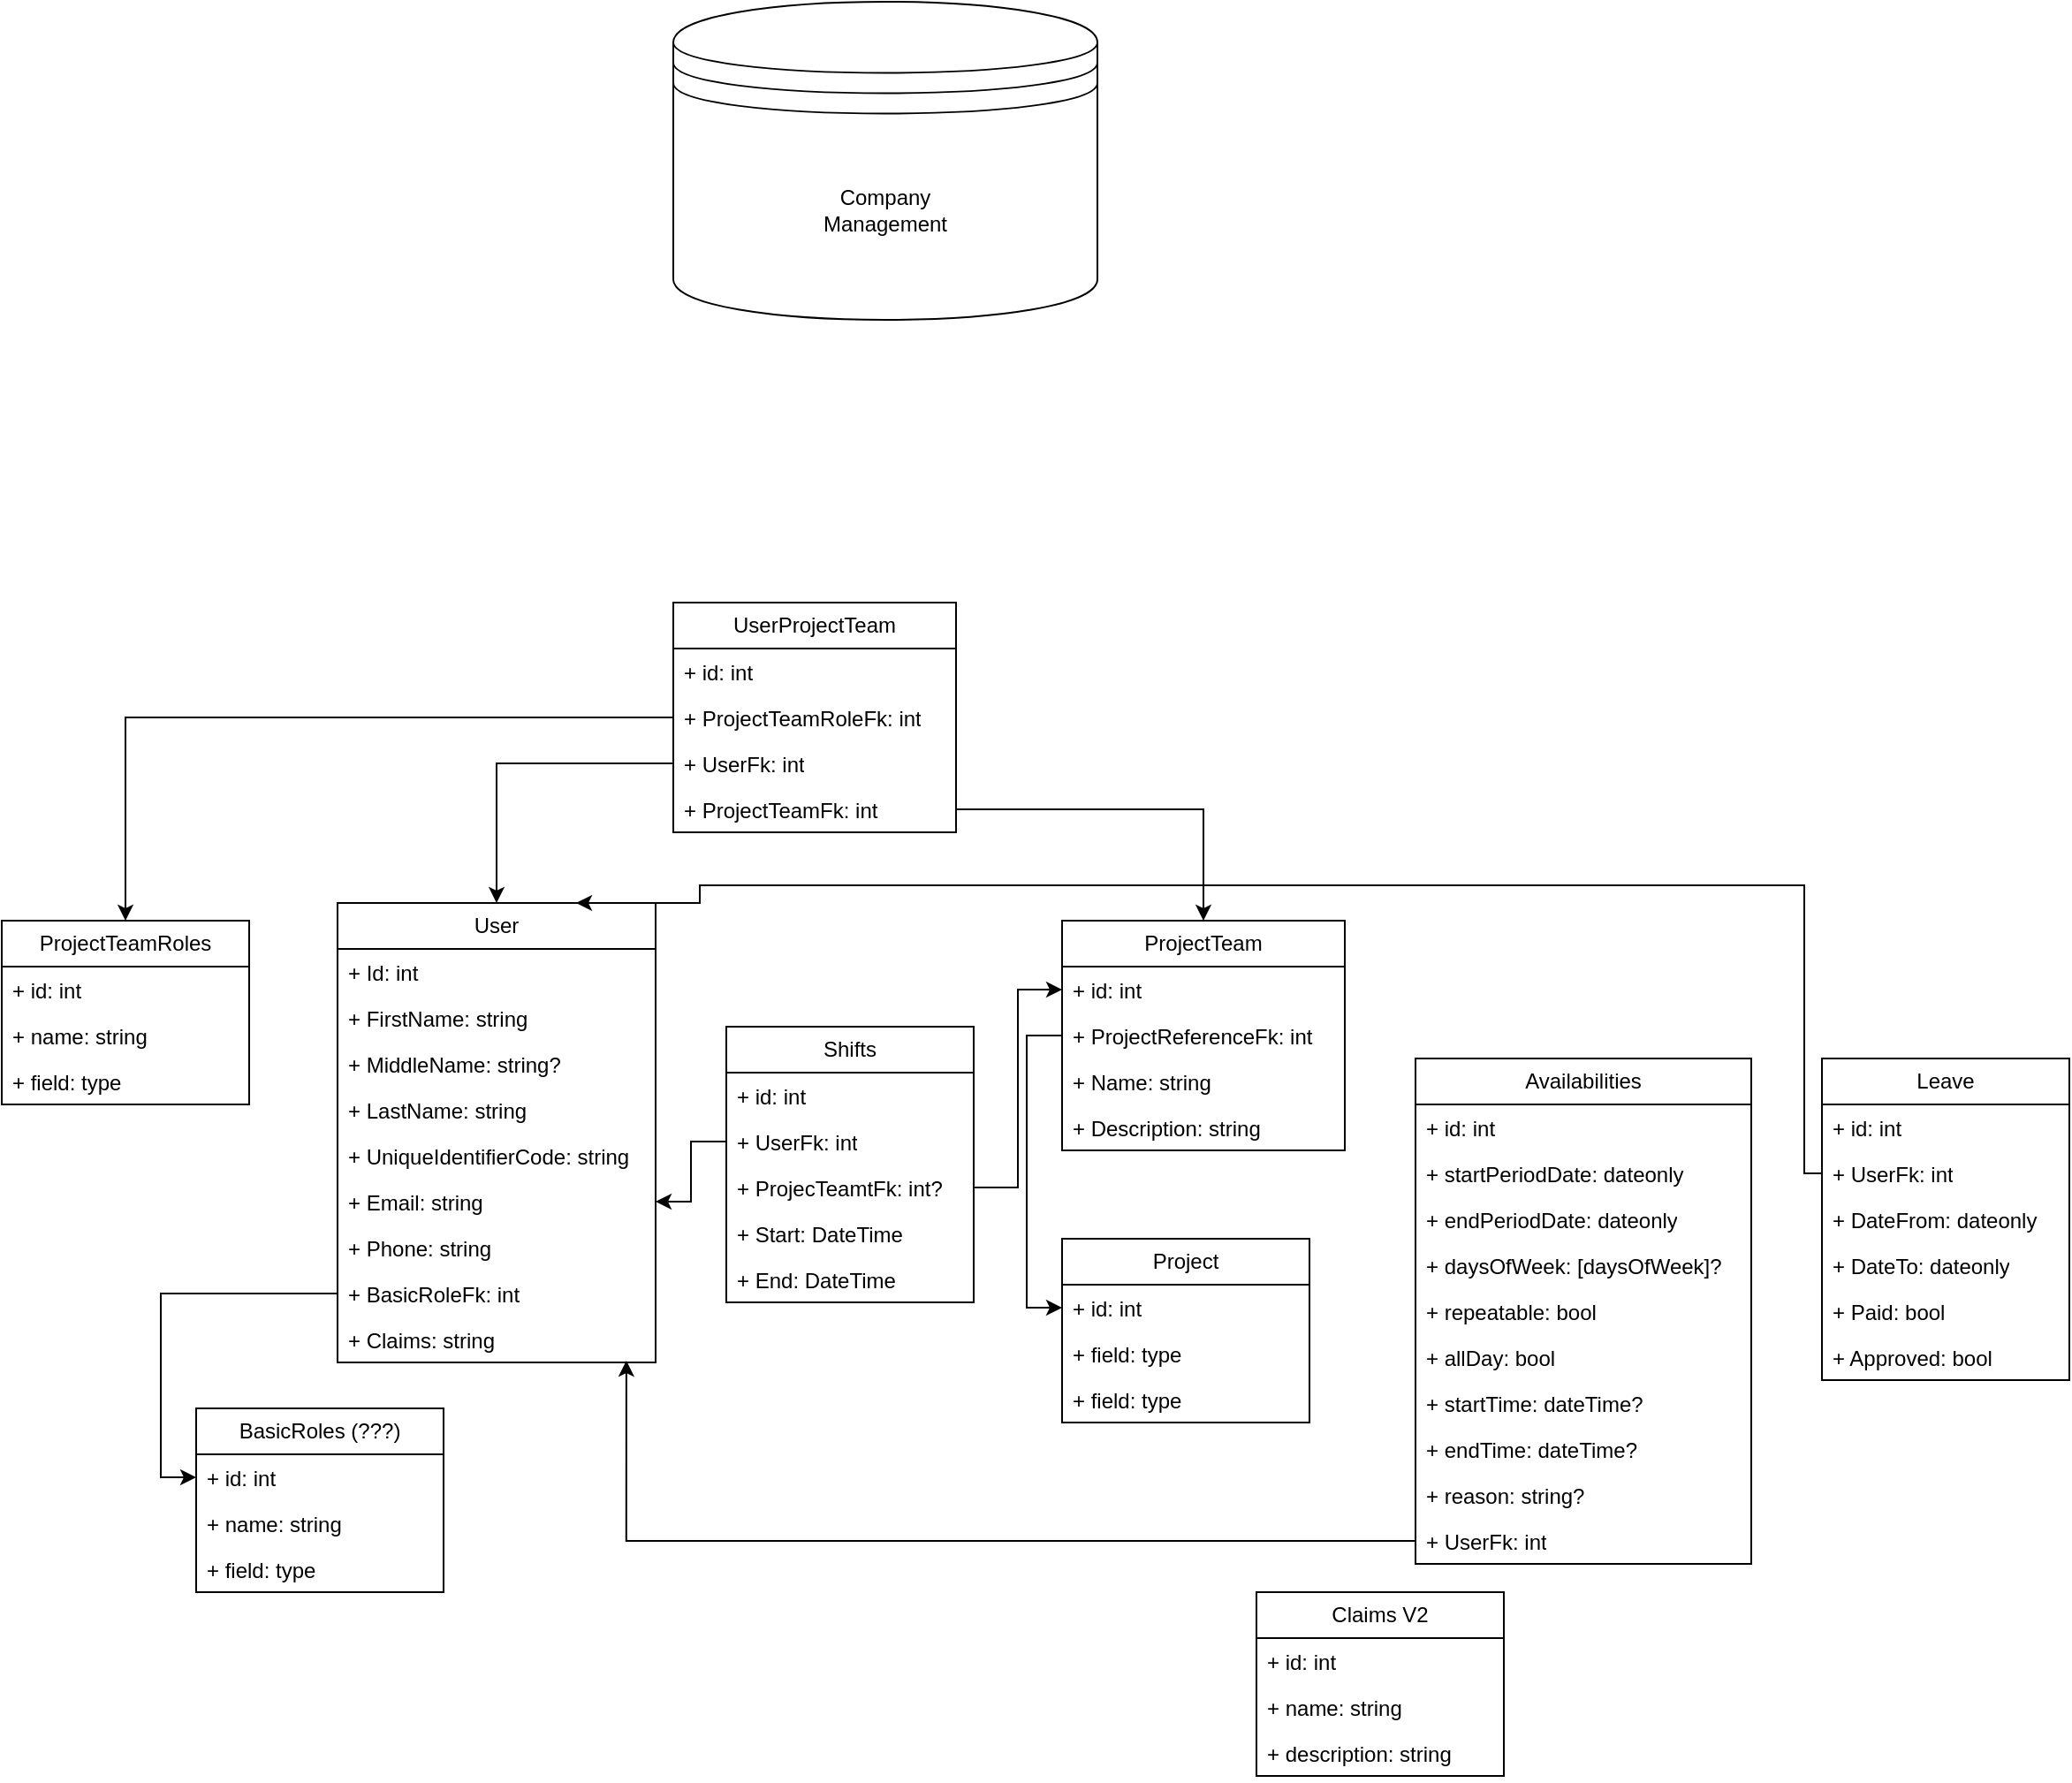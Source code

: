 <mxfile version="24.4.0" type="github">
  <diagram name="Страница-1" id="PWVoc8Gj8aLvwltGwSkj">
    <mxGraphModel dx="2670" dy="1926" grid="1" gridSize="10" guides="1" tooltips="1" connect="1" arrows="1" fold="1" page="1" pageScale="1" pageWidth="827" pageHeight="1169" math="0" shadow="0">
      <root>
        <mxCell id="0" />
        <mxCell id="1" parent="0" />
        <mxCell id="ACgtEfULN6WmJCzOQqpP-3" value="Company&lt;div&gt;Management&lt;/div&gt;" style="shape=datastore;whiteSpace=wrap;html=1;" parent="1" vertex="1">
          <mxGeometry x="70" y="-270" width="240" height="180" as="geometry" />
        </mxCell>
        <mxCell id="ACgtEfULN6WmJCzOQqpP-15" value="User" style="swimlane;fontStyle=0;childLayout=stackLayout;horizontal=1;startSize=26;fillColor=none;horizontalStack=0;resizeParent=1;resizeParentMax=0;resizeLast=0;collapsible=1;marginBottom=0;whiteSpace=wrap;html=1;" parent="1" vertex="1">
          <mxGeometry x="-120" y="240" width="180" height="260" as="geometry" />
        </mxCell>
        <mxCell id="ACgtEfULN6WmJCzOQqpP-16" value="+ Id: int" style="text;strokeColor=none;fillColor=none;align=left;verticalAlign=top;spacingLeft=4;spacingRight=4;overflow=hidden;rotatable=0;points=[[0,0.5],[1,0.5]];portConstraint=eastwest;whiteSpace=wrap;html=1;" parent="ACgtEfULN6WmJCzOQqpP-15" vertex="1">
          <mxGeometry y="26" width="180" height="26" as="geometry" />
        </mxCell>
        <mxCell id="ACgtEfULN6WmJCzOQqpP-17" value="+ FirstName: string" style="text;strokeColor=none;fillColor=none;align=left;verticalAlign=top;spacingLeft=4;spacingRight=4;overflow=hidden;rotatable=0;points=[[0,0.5],[1,0.5]];portConstraint=eastwest;whiteSpace=wrap;html=1;" parent="ACgtEfULN6WmJCzOQqpP-15" vertex="1">
          <mxGeometry y="52" width="180" height="26" as="geometry" />
        </mxCell>
        <mxCell id="ACgtEfULN6WmJCzOQqpP-18" value="+ MiddleName: string?" style="text;strokeColor=none;fillColor=none;align=left;verticalAlign=top;spacingLeft=4;spacingRight=4;overflow=hidden;rotatable=0;points=[[0,0.5],[1,0.5]];portConstraint=eastwest;whiteSpace=wrap;html=1;" parent="ACgtEfULN6WmJCzOQqpP-15" vertex="1">
          <mxGeometry y="78" width="180" height="26" as="geometry" />
        </mxCell>
        <mxCell id="ACgtEfULN6WmJCzOQqpP-19" value="+ LastName: string" style="text;strokeColor=none;fillColor=none;align=left;verticalAlign=top;spacingLeft=4;spacingRight=4;overflow=hidden;rotatable=0;points=[[0,0.5],[1,0.5]];portConstraint=eastwest;whiteSpace=wrap;html=1;" parent="ACgtEfULN6WmJCzOQqpP-15" vertex="1">
          <mxGeometry y="104" width="180" height="26" as="geometry" />
        </mxCell>
        <mxCell id="ACgtEfULN6WmJCzOQqpP-20" value="+ UniqueIdentifierCode: string" style="text;strokeColor=none;fillColor=none;align=left;verticalAlign=top;spacingLeft=4;spacingRight=4;overflow=hidden;rotatable=0;points=[[0,0.5],[1,0.5]];portConstraint=eastwest;whiteSpace=wrap;html=1;" parent="ACgtEfULN6WmJCzOQqpP-15" vertex="1">
          <mxGeometry y="130" width="180" height="26" as="geometry" />
        </mxCell>
        <mxCell id="ACgtEfULN6WmJCzOQqpP-21" value="+ Email: string" style="text;strokeColor=none;fillColor=none;align=left;verticalAlign=top;spacingLeft=4;spacingRight=4;overflow=hidden;rotatable=0;points=[[0,0.5],[1,0.5]];portConstraint=eastwest;whiteSpace=wrap;html=1;" parent="ACgtEfULN6WmJCzOQqpP-15" vertex="1">
          <mxGeometry y="156" width="180" height="26" as="geometry" />
        </mxCell>
        <mxCell id="ACgtEfULN6WmJCzOQqpP-34" value="+ Phone: string" style="text;strokeColor=none;fillColor=none;align=left;verticalAlign=top;spacingLeft=4;spacingRight=4;overflow=hidden;rotatable=0;points=[[0,0.5],[1,0.5]];portConstraint=eastwest;whiteSpace=wrap;html=1;" parent="ACgtEfULN6WmJCzOQqpP-15" vertex="1">
          <mxGeometry y="182" width="180" height="26" as="geometry" />
        </mxCell>
        <mxCell id="ACgtEfULN6WmJCzOQqpP-43" value="+ BasicRoleFk: int" style="text;strokeColor=none;fillColor=none;align=left;verticalAlign=top;spacingLeft=4;spacingRight=4;overflow=hidden;rotatable=0;points=[[0,0.5],[1,0.5]];portConstraint=eastwest;whiteSpace=wrap;html=1;" parent="ACgtEfULN6WmJCzOQqpP-15" vertex="1">
          <mxGeometry y="208" width="180" height="26" as="geometry" />
        </mxCell>
        <mxCell id="ACgtEfULN6WmJCzOQqpP-68" value="+ Claims: string" style="text;strokeColor=none;fillColor=none;align=left;verticalAlign=top;spacingLeft=4;spacingRight=4;overflow=hidden;rotatable=0;points=[[0,0.5],[1,0.5]];portConstraint=eastwest;whiteSpace=wrap;html=1;" parent="ACgtEfULN6WmJCzOQqpP-15" vertex="1">
          <mxGeometry y="234" width="180" height="26" as="geometry" />
        </mxCell>
        <mxCell id="ACgtEfULN6WmJCzOQqpP-30" value="Availabilities" style="swimlane;fontStyle=0;childLayout=stackLayout;horizontal=1;startSize=26;fillColor=none;horizontalStack=0;resizeParent=1;resizeParentMax=0;resizeLast=0;collapsible=1;marginBottom=0;whiteSpace=wrap;html=1;" parent="1" vertex="1">
          <mxGeometry x="490" y="328" width="190" height="286" as="geometry" />
        </mxCell>
        <mxCell id="ACgtEfULN6WmJCzOQqpP-31" value="+ id: int" style="text;strokeColor=none;fillColor=none;align=left;verticalAlign=top;spacingLeft=4;spacingRight=4;overflow=hidden;rotatable=0;points=[[0,0.5],[1,0.5]];portConstraint=eastwest;whiteSpace=wrap;html=1;" parent="ACgtEfULN6WmJCzOQqpP-30" vertex="1">
          <mxGeometry y="26" width="190" height="26" as="geometry" />
        </mxCell>
        <mxCell id="ACgtEfULN6WmJCzOQqpP-32" value="+ startPeriodDate: dateonly" style="text;strokeColor=none;fillColor=none;align=left;verticalAlign=top;spacingLeft=4;spacingRight=4;overflow=hidden;rotatable=0;points=[[0,0.5],[1,0.5]];portConstraint=eastwest;whiteSpace=wrap;html=1;" parent="ACgtEfULN6WmJCzOQqpP-30" vertex="1">
          <mxGeometry y="52" width="190" height="26" as="geometry" />
        </mxCell>
        <mxCell id="ACgtEfULN6WmJCzOQqpP-33" value="+ endPeriodDate: dateonly" style="text;strokeColor=none;fillColor=none;align=left;verticalAlign=top;spacingLeft=4;spacingRight=4;overflow=hidden;rotatable=0;points=[[0,0.5],[1,0.5]];portConstraint=eastwest;whiteSpace=wrap;html=1;" parent="ACgtEfULN6WmJCzOQqpP-30" vertex="1">
          <mxGeometry y="78" width="190" height="26" as="geometry" />
        </mxCell>
        <mxCell id="ACgtEfULN6WmJCzOQqpP-69" value="+ daysOfWeek: [daysOfWeek]?" style="text;strokeColor=none;fillColor=none;align=left;verticalAlign=top;spacingLeft=4;spacingRight=4;overflow=hidden;rotatable=0;points=[[0,0.5],[1,0.5]];portConstraint=eastwest;whiteSpace=wrap;html=1;" parent="ACgtEfULN6WmJCzOQqpP-30" vertex="1">
          <mxGeometry y="104" width="190" height="26" as="geometry" />
        </mxCell>
        <mxCell id="ACgtEfULN6WmJCzOQqpP-70" value="+ repeatable: bool" style="text;strokeColor=none;fillColor=none;align=left;verticalAlign=top;spacingLeft=4;spacingRight=4;overflow=hidden;rotatable=0;points=[[0,0.5],[1,0.5]];portConstraint=eastwest;whiteSpace=wrap;html=1;" parent="ACgtEfULN6WmJCzOQqpP-30" vertex="1">
          <mxGeometry y="130" width="190" height="26" as="geometry" />
        </mxCell>
        <mxCell id="ACgtEfULN6WmJCzOQqpP-71" value="+ allDay: bool" style="text;strokeColor=none;fillColor=none;align=left;verticalAlign=top;spacingLeft=4;spacingRight=4;overflow=hidden;rotatable=0;points=[[0,0.5],[1,0.5]];portConstraint=eastwest;whiteSpace=wrap;html=1;" parent="ACgtEfULN6WmJCzOQqpP-30" vertex="1">
          <mxGeometry y="156" width="190" height="26" as="geometry" />
        </mxCell>
        <mxCell id="ACgtEfULN6WmJCzOQqpP-72" value="+ startTime: dateTime?" style="text;strokeColor=none;fillColor=none;align=left;verticalAlign=top;spacingLeft=4;spacingRight=4;overflow=hidden;rotatable=0;points=[[0,0.5],[1,0.5]];portConstraint=eastwest;whiteSpace=wrap;html=1;" parent="ACgtEfULN6WmJCzOQqpP-30" vertex="1">
          <mxGeometry y="182" width="190" height="26" as="geometry" />
        </mxCell>
        <mxCell id="ACgtEfULN6WmJCzOQqpP-73" value="+ endTime: dateTime?" style="text;strokeColor=none;fillColor=none;align=left;verticalAlign=top;spacingLeft=4;spacingRight=4;overflow=hidden;rotatable=0;points=[[0,0.5],[1,0.5]];portConstraint=eastwest;whiteSpace=wrap;html=1;" parent="ACgtEfULN6WmJCzOQqpP-30" vertex="1">
          <mxGeometry y="208" width="190" height="26" as="geometry" />
        </mxCell>
        <mxCell id="ACgtEfULN6WmJCzOQqpP-74" value="+ reason: string?" style="text;strokeColor=none;fillColor=none;align=left;verticalAlign=top;spacingLeft=4;spacingRight=4;overflow=hidden;rotatable=0;points=[[0,0.5],[1,0.5]];portConstraint=eastwest;whiteSpace=wrap;html=1;" parent="ACgtEfULN6WmJCzOQqpP-30" vertex="1">
          <mxGeometry y="234" width="190" height="26" as="geometry" />
        </mxCell>
        <mxCell id="ACgtEfULN6WmJCzOQqpP-79" value="+ UserFk: int" style="text;strokeColor=none;fillColor=none;align=left;verticalAlign=top;spacingLeft=4;spacingRight=4;overflow=hidden;rotatable=0;points=[[0,0.5],[1,0.5]];portConstraint=eastwest;whiteSpace=wrap;html=1;" parent="ACgtEfULN6WmJCzOQqpP-30" vertex="1">
          <mxGeometry y="260" width="190" height="26" as="geometry" />
        </mxCell>
        <mxCell id="ACgtEfULN6WmJCzOQqpP-35" value="ProjectTeam" style="swimlane;fontStyle=0;childLayout=stackLayout;horizontal=1;startSize=26;fillColor=none;horizontalStack=0;resizeParent=1;resizeParentMax=0;resizeLast=0;collapsible=1;marginBottom=0;whiteSpace=wrap;html=1;" parent="1" vertex="1">
          <mxGeometry x="290" y="250" width="160" height="130" as="geometry" />
        </mxCell>
        <mxCell id="ACgtEfULN6WmJCzOQqpP-36" value="+ id: int" style="text;strokeColor=none;fillColor=none;align=left;verticalAlign=top;spacingLeft=4;spacingRight=4;overflow=hidden;rotatable=0;points=[[0,0.5],[1,0.5]];portConstraint=eastwest;whiteSpace=wrap;html=1;" parent="ACgtEfULN6WmJCzOQqpP-35" vertex="1">
          <mxGeometry y="26" width="160" height="26" as="geometry" />
        </mxCell>
        <mxCell id="ACgtEfULN6WmJCzOQqpP-37" value="+ ProjectReferenceFk: int" style="text;strokeColor=none;fillColor=none;align=left;verticalAlign=top;spacingLeft=4;spacingRight=4;overflow=hidden;rotatable=0;points=[[0,0.5],[1,0.5]];portConstraint=eastwest;whiteSpace=wrap;html=1;" parent="ACgtEfULN6WmJCzOQqpP-35" vertex="1">
          <mxGeometry y="52" width="160" height="26" as="geometry" />
        </mxCell>
        <mxCell id="ACgtEfULN6WmJCzOQqpP-38" value="+ Name: string" style="text;strokeColor=none;fillColor=none;align=left;verticalAlign=top;spacingLeft=4;spacingRight=4;overflow=hidden;rotatable=0;points=[[0,0.5],[1,0.5]];portConstraint=eastwest;whiteSpace=wrap;html=1;" parent="ACgtEfULN6WmJCzOQqpP-35" vertex="1">
          <mxGeometry y="78" width="160" height="26" as="geometry" />
        </mxCell>
        <mxCell id="ACgtEfULN6WmJCzOQqpP-62" value="+ Description: string" style="text;strokeColor=none;fillColor=none;align=left;verticalAlign=top;spacingLeft=4;spacingRight=4;overflow=hidden;rotatable=0;points=[[0,0.5],[1,0.5]];portConstraint=eastwest;whiteSpace=wrap;html=1;" parent="ACgtEfULN6WmJCzOQqpP-35" vertex="1">
          <mxGeometry y="104" width="160" height="26" as="geometry" />
        </mxCell>
        <mxCell id="ACgtEfULN6WmJCzOQqpP-39" value="UserProjectTeam" style="swimlane;fontStyle=0;childLayout=stackLayout;horizontal=1;startSize=26;fillColor=none;horizontalStack=0;resizeParent=1;resizeParentMax=0;resizeLast=0;collapsible=1;marginBottom=0;whiteSpace=wrap;html=1;" parent="1" vertex="1">
          <mxGeometry x="70" y="70" width="160" height="130" as="geometry" />
        </mxCell>
        <mxCell id="ACgtEfULN6WmJCzOQqpP-40" value="+ id: int" style="text;strokeColor=none;fillColor=none;align=left;verticalAlign=top;spacingLeft=4;spacingRight=4;overflow=hidden;rotatable=0;points=[[0,0.5],[1,0.5]];portConstraint=eastwest;whiteSpace=wrap;html=1;" parent="ACgtEfULN6WmJCzOQqpP-39" vertex="1">
          <mxGeometry y="26" width="160" height="26" as="geometry" />
        </mxCell>
        <mxCell id="ACgtEfULN6WmJCzOQqpP-61" value="+ ProjectTeamRoleFk: int" style="text;strokeColor=none;fillColor=none;align=left;verticalAlign=top;spacingLeft=4;spacingRight=4;overflow=hidden;rotatable=0;points=[[0,0.5],[1,0.5]];portConstraint=eastwest;whiteSpace=wrap;html=1;" parent="ACgtEfULN6WmJCzOQqpP-39" vertex="1">
          <mxGeometry y="52" width="160" height="26" as="geometry" />
        </mxCell>
        <mxCell id="ACgtEfULN6WmJCzOQqpP-41" value="+ UserFk: int" style="text;strokeColor=none;fillColor=none;align=left;verticalAlign=top;spacingLeft=4;spacingRight=4;overflow=hidden;rotatable=0;points=[[0,0.5],[1,0.5]];portConstraint=eastwest;whiteSpace=wrap;html=1;" parent="ACgtEfULN6WmJCzOQqpP-39" vertex="1">
          <mxGeometry y="78" width="160" height="26" as="geometry" />
        </mxCell>
        <mxCell id="ACgtEfULN6WmJCzOQqpP-42" value="+ ProjectTeamFk: int" style="text;strokeColor=none;fillColor=none;align=left;verticalAlign=top;spacingLeft=4;spacingRight=4;overflow=hidden;rotatable=0;points=[[0,0.5],[1,0.5]];portConstraint=eastwest;whiteSpace=wrap;html=1;" parent="ACgtEfULN6WmJCzOQqpP-39" vertex="1">
          <mxGeometry y="104" width="160" height="26" as="geometry" />
        </mxCell>
        <mxCell id="ACgtEfULN6WmJCzOQqpP-44" value="BasicRoles (???)" style="swimlane;fontStyle=0;childLayout=stackLayout;horizontal=1;startSize=26;fillColor=none;horizontalStack=0;resizeParent=1;resizeParentMax=0;resizeLast=0;collapsible=1;marginBottom=0;whiteSpace=wrap;html=1;" parent="1" vertex="1">
          <mxGeometry x="-200" y="526" width="140" height="104" as="geometry" />
        </mxCell>
        <mxCell id="ACgtEfULN6WmJCzOQqpP-45" value="+ id: int" style="text;strokeColor=none;fillColor=none;align=left;verticalAlign=top;spacingLeft=4;spacingRight=4;overflow=hidden;rotatable=0;points=[[0,0.5],[1,0.5]];portConstraint=eastwest;whiteSpace=wrap;html=1;" parent="ACgtEfULN6WmJCzOQqpP-44" vertex="1">
          <mxGeometry y="26" width="140" height="26" as="geometry" />
        </mxCell>
        <mxCell id="ACgtEfULN6WmJCzOQqpP-46" value="+ name: string" style="text;strokeColor=none;fillColor=none;align=left;verticalAlign=top;spacingLeft=4;spacingRight=4;overflow=hidden;rotatable=0;points=[[0,0.5],[1,0.5]];portConstraint=eastwest;whiteSpace=wrap;html=1;" parent="ACgtEfULN6WmJCzOQqpP-44" vertex="1">
          <mxGeometry y="52" width="140" height="26" as="geometry" />
        </mxCell>
        <mxCell id="ACgtEfULN6WmJCzOQqpP-47" value="+ field: type" style="text;strokeColor=none;fillColor=none;align=left;verticalAlign=top;spacingLeft=4;spacingRight=4;overflow=hidden;rotatable=0;points=[[0,0.5],[1,0.5]];portConstraint=eastwest;whiteSpace=wrap;html=1;" parent="ACgtEfULN6WmJCzOQqpP-44" vertex="1">
          <mxGeometry y="78" width="140" height="26" as="geometry" />
        </mxCell>
        <mxCell id="ACgtEfULN6WmJCzOQqpP-49" value="Project" style="swimlane;fontStyle=0;childLayout=stackLayout;horizontal=1;startSize=26;fillColor=none;horizontalStack=0;resizeParent=1;resizeParentMax=0;resizeLast=0;collapsible=1;marginBottom=0;whiteSpace=wrap;html=1;" parent="1" vertex="1">
          <mxGeometry x="290" y="430" width="140" height="104" as="geometry" />
        </mxCell>
        <mxCell id="ACgtEfULN6WmJCzOQqpP-50" value="+ id: int" style="text;strokeColor=none;fillColor=none;align=left;verticalAlign=top;spacingLeft=4;spacingRight=4;overflow=hidden;rotatable=0;points=[[0,0.5],[1,0.5]];portConstraint=eastwest;whiteSpace=wrap;html=1;" parent="ACgtEfULN6WmJCzOQqpP-49" vertex="1">
          <mxGeometry y="26" width="140" height="26" as="geometry" />
        </mxCell>
        <mxCell id="ACgtEfULN6WmJCzOQqpP-51" value="+ field: type" style="text;strokeColor=none;fillColor=none;align=left;verticalAlign=top;spacingLeft=4;spacingRight=4;overflow=hidden;rotatable=0;points=[[0,0.5],[1,0.5]];portConstraint=eastwest;whiteSpace=wrap;html=1;" parent="ACgtEfULN6WmJCzOQqpP-49" vertex="1">
          <mxGeometry y="52" width="140" height="26" as="geometry" />
        </mxCell>
        <mxCell id="ACgtEfULN6WmJCzOQqpP-52" value="+ field: type" style="text;strokeColor=none;fillColor=none;align=left;verticalAlign=top;spacingLeft=4;spacingRight=4;overflow=hidden;rotatable=0;points=[[0,0.5],[1,0.5]];portConstraint=eastwest;whiteSpace=wrap;html=1;" parent="ACgtEfULN6WmJCzOQqpP-49" vertex="1">
          <mxGeometry y="78" width="140" height="26" as="geometry" />
        </mxCell>
        <mxCell id="ACgtEfULN6WmJCzOQqpP-57" value="ProjectTeamRoles" style="swimlane;fontStyle=0;childLayout=stackLayout;horizontal=1;startSize=26;fillColor=none;horizontalStack=0;resizeParent=1;resizeParentMax=0;resizeLast=0;collapsible=1;marginBottom=0;whiteSpace=wrap;html=1;" parent="1" vertex="1">
          <mxGeometry x="-310" y="250" width="140" height="104" as="geometry" />
        </mxCell>
        <mxCell id="ACgtEfULN6WmJCzOQqpP-58" value="+ id: int" style="text;strokeColor=none;fillColor=none;align=left;verticalAlign=top;spacingLeft=4;spacingRight=4;overflow=hidden;rotatable=0;points=[[0,0.5],[1,0.5]];portConstraint=eastwest;whiteSpace=wrap;html=1;" parent="ACgtEfULN6WmJCzOQqpP-57" vertex="1">
          <mxGeometry y="26" width="140" height="26" as="geometry" />
        </mxCell>
        <mxCell id="ACgtEfULN6WmJCzOQqpP-59" value="+ name: string" style="text;strokeColor=none;fillColor=none;align=left;verticalAlign=top;spacingLeft=4;spacingRight=4;overflow=hidden;rotatable=0;points=[[0,0.5],[1,0.5]];portConstraint=eastwest;whiteSpace=wrap;html=1;" parent="ACgtEfULN6WmJCzOQqpP-57" vertex="1">
          <mxGeometry y="52" width="140" height="26" as="geometry" />
        </mxCell>
        <mxCell id="ACgtEfULN6WmJCzOQqpP-60" value="+ field: type" style="text;strokeColor=none;fillColor=none;align=left;verticalAlign=top;spacingLeft=4;spacingRight=4;overflow=hidden;rotatable=0;points=[[0,0.5],[1,0.5]];portConstraint=eastwest;whiteSpace=wrap;html=1;" parent="ACgtEfULN6WmJCzOQqpP-57" vertex="1">
          <mxGeometry y="78" width="140" height="26" as="geometry" />
        </mxCell>
        <mxCell id="ACgtEfULN6WmJCzOQqpP-64" value="Claims V2" style="swimlane;fontStyle=0;childLayout=stackLayout;horizontal=1;startSize=26;fillColor=none;horizontalStack=0;resizeParent=1;resizeParentMax=0;resizeLast=0;collapsible=1;marginBottom=0;whiteSpace=wrap;html=1;" parent="1" vertex="1">
          <mxGeometry x="400" y="630" width="140" height="104" as="geometry" />
        </mxCell>
        <mxCell id="ACgtEfULN6WmJCzOQqpP-65" value="+ id: int" style="text;strokeColor=none;fillColor=none;align=left;verticalAlign=top;spacingLeft=4;spacingRight=4;overflow=hidden;rotatable=0;points=[[0,0.5],[1,0.5]];portConstraint=eastwest;whiteSpace=wrap;html=1;" parent="ACgtEfULN6WmJCzOQqpP-64" vertex="1">
          <mxGeometry y="26" width="140" height="26" as="geometry" />
        </mxCell>
        <mxCell id="ACgtEfULN6WmJCzOQqpP-66" value="+ name: string" style="text;strokeColor=none;fillColor=none;align=left;verticalAlign=top;spacingLeft=4;spacingRight=4;overflow=hidden;rotatable=0;points=[[0,0.5],[1,0.5]];portConstraint=eastwest;whiteSpace=wrap;html=1;" parent="ACgtEfULN6WmJCzOQqpP-64" vertex="1">
          <mxGeometry y="52" width="140" height="26" as="geometry" />
        </mxCell>
        <mxCell id="ACgtEfULN6WmJCzOQqpP-67" value="+ description: string" style="text;strokeColor=none;fillColor=none;align=left;verticalAlign=top;spacingLeft=4;spacingRight=4;overflow=hidden;rotatable=0;points=[[0,0.5],[1,0.5]];portConstraint=eastwest;whiteSpace=wrap;html=1;" parent="ACgtEfULN6WmJCzOQqpP-64" vertex="1">
          <mxGeometry y="78" width="140" height="26" as="geometry" />
        </mxCell>
        <mxCell id="ACgtEfULN6WmJCzOQqpP-75" value="Leave" style="swimlane;fontStyle=0;childLayout=stackLayout;horizontal=1;startSize=26;fillColor=none;horizontalStack=0;resizeParent=1;resizeParentMax=0;resizeLast=0;collapsible=1;marginBottom=0;whiteSpace=wrap;html=1;" parent="1" vertex="1">
          <mxGeometry x="720" y="328" width="140" height="182" as="geometry" />
        </mxCell>
        <mxCell id="ACgtEfULN6WmJCzOQqpP-76" value="+ id: int" style="text;strokeColor=none;fillColor=none;align=left;verticalAlign=top;spacingLeft=4;spacingRight=4;overflow=hidden;rotatable=0;points=[[0,0.5],[1,0.5]];portConstraint=eastwest;whiteSpace=wrap;html=1;" parent="ACgtEfULN6WmJCzOQqpP-75" vertex="1">
          <mxGeometry y="26" width="140" height="26" as="geometry" />
        </mxCell>
        <mxCell id="ACgtEfULN6WmJCzOQqpP-77" value="+ UserFk: int" style="text;strokeColor=none;fillColor=none;align=left;verticalAlign=top;spacingLeft=4;spacingRight=4;overflow=hidden;rotatable=0;points=[[0,0.5],[1,0.5]];portConstraint=eastwest;whiteSpace=wrap;html=1;" parent="ACgtEfULN6WmJCzOQqpP-75" vertex="1">
          <mxGeometry y="52" width="140" height="26" as="geometry" />
        </mxCell>
        <mxCell id="ACgtEfULN6WmJCzOQqpP-78" value="+ DateFrom: dateonly" style="text;strokeColor=none;fillColor=none;align=left;verticalAlign=top;spacingLeft=4;spacingRight=4;overflow=hidden;rotatable=0;points=[[0,0.5],[1,0.5]];portConstraint=eastwest;whiteSpace=wrap;html=1;" parent="ACgtEfULN6WmJCzOQqpP-75" vertex="1">
          <mxGeometry y="78" width="140" height="26" as="geometry" />
        </mxCell>
        <mxCell id="ACgtEfULN6WmJCzOQqpP-80" value="+ DateTo: dateonly" style="text;strokeColor=none;fillColor=none;align=left;verticalAlign=top;spacingLeft=4;spacingRight=4;overflow=hidden;rotatable=0;points=[[0,0.5],[1,0.5]];portConstraint=eastwest;whiteSpace=wrap;html=1;" parent="ACgtEfULN6WmJCzOQqpP-75" vertex="1">
          <mxGeometry y="104" width="140" height="26" as="geometry" />
        </mxCell>
        <mxCell id="ACgtEfULN6WmJCzOQqpP-81" value="+ Paid: bool" style="text;strokeColor=none;fillColor=none;align=left;verticalAlign=top;spacingLeft=4;spacingRight=4;overflow=hidden;rotatable=0;points=[[0,0.5],[1,0.5]];portConstraint=eastwest;whiteSpace=wrap;html=1;" parent="ACgtEfULN6WmJCzOQqpP-75" vertex="1">
          <mxGeometry y="130" width="140" height="26" as="geometry" />
        </mxCell>
        <mxCell id="ACgtEfULN6WmJCzOQqpP-82" value="+ Approved: bool" style="text;strokeColor=none;fillColor=none;align=left;verticalAlign=top;spacingLeft=4;spacingRight=4;overflow=hidden;rotatable=0;points=[[0,0.5],[1,0.5]];portConstraint=eastwest;whiteSpace=wrap;html=1;" parent="ACgtEfULN6WmJCzOQqpP-75" vertex="1">
          <mxGeometry y="156" width="140" height="26" as="geometry" />
        </mxCell>
        <mxCell id="FKuTnipmp8z-au4J6od_-3" style="edgeStyle=orthogonalEdgeStyle;rounded=0;orthogonalLoop=1;jettySize=auto;html=1;entryX=0;entryY=0.5;entryDx=0;entryDy=0;" edge="1" parent="1" source="ACgtEfULN6WmJCzOQqpP-37" target="ACgtEfULN6WmJCzOQqpP-50">
          <mxGeometry relative="1" as="geometry" />
        </mxCell>
        <mxCell id="FKuTnipmp8z-au4J6od_-4" style="edgeStyle=orthogonalEdgeStyle;rounded=0;orthogonalLoop=1;jettySize=auto;html=1;entryX=0;entryY=0.5;entryDx=0;entryDy=0;" edge="1" parent="1" source="ACgtEfULN6WmJCzOQqpP-43" target="ACgtEfULN6WmJCzOQqpP-45">
          <mxGeometry relative="1" as="geometry" />
        </mxCell>
        <mxCell id="FKuTnipmp8z-au4J6od_-8" style="edgeStyle=orthogonalEdgeStyle;rounded=0;orthogonalLoop=1;jettySize=auto;html=1;entryX=0.5;entryY=0;entryDx=0;entryDy=0;" edge="1" parent="1" source="ACgtEfULN6WmJCzOQqpP-42" target="ACgtEfULN6WmJCzOQqpP-35">
          <mxGeometry relative="1" as="geometry" />
        </mxCell>
        <mxCell id="FKuTnipmp8z-au4J6od_-9" style="edgeStyle=orthogonalEdgeStyle;rounded=0;orthogonalLoop=1;jettySize=auto;html=1;entryX=0.5;entryY=0;entryDx=0;entryDy=0;" edge="1" parent="1" source="ACgtEfULN6WmJCzOQqpP-41" target="ACgtEfULN6WmJCzOQqpP-15">
          <mxGeometry relative="1" as="geometry" />
        </mxCell>
        <mxCell id="FKuTnipmp8z-au4J6od_-10" style="edgeStyle=orthogonalEdgeStyle;rounded=0;orthogonalLoop=1;jettySize=auto;html=1;" edge="1" parent="1" source="ACgtEfULN6WmJCzOQqpP-61" target="ACgtEfULN6WmJCzOQqpP-57">
          <mxGeometry relative="1" as="geometry" />
        </mxCell>
        <mxCell id="FKuTnipmp8z-au4J6od_-11" style="edgeStyle=orthogonalEdgeStyle;rounded=0;orthogonalLoop=1;jettySize=auto;html=1;exitX=0;exitY=0.5;exitDx=0;exitDy=0;entryX=0.908;entryY=0.962;entryDx=0;entryDy=0;entryPerimeter=0;" edge="1" parent="1" source="ACgtEfULN6WmJCzOQqpP-79" target="ACgtEfULN6WmJCzOQqpP-68">
          <mxGeometry relative="1" as="geometry" />
        </mxCell>
        <mxCell id="FKuTnipmp8z-au4J6od_-14" style="edgeStyle=orthogonalEdgeStyle;rounded=0;orthogonalLoop=1;jettySize=auto;html=1;entryX=0.75;entryY=0;entryDx=0;entryDy=0;exitX=0;exitY=0.5;exitDx=0;exitDy=0;" edge="1" parent="1" source="ACgtEfULN6WmJCzOQqpP-77" target="ACgtEfULN6WmJCzOQqpP-15">
          <mxGeometry relative="1" as="geometry">
            <Array as="points">
              <mxPoint x="710" y="393" />
              <mxPoint x="710" y="230" />
              <mxPoint x="85" y="230" />
            </Array>
          </mxGeometry>
        </mxCell>
        <mxCell id="FKuTnipmp8z-au4J6od_-15" value="Shifts" style="swimlane;fontStyle=0;childLayout=stackLayout;horizontal=1;startSize=26;fillColor=none;horizontalStack=0;resizeParent=1;resizeParentMax=0;resizeLast=0;collapsible=1;marginBottom=0;whiteSpace=wrap;html=1;" vertex="1" parent="1">
          <mxGeometry x="100" y="310" width="140" height="156" as="geometry" />
        </mxCell>
        <mxCell id="FKuTnipmp8z-au4J6od_-16" value="+ id: int" style="text;strokeColor=none;fillColor=none;align=left;verticalAlign=top;spacingLeft=4;spacingRight=4;overflow=hidden;rotatable=0;points=[[0,0.5],[1,0.5]];portConstraint=eastwest;whiteSpace=wrap;html=1;" vertex="1" parent="FKuTnipmp8z-au4J6od_-15">
          <mxGeometry y="26" width="140" height="26" as="geometry" />
        </mxCell>
        <mxCell id="FKuTnipmp8z-au4J6od_-21" value="+ UserFk: int" style="text;strokeColor=none;fillColor=none;align=left;verticalAlign=top;spacingLeft=4;spacingRight=4;overflow=hidden;rotatable=0;points=[[0,0.5],[1,0.5]];portConstraint=eastwest;whiteSpace=wrap;html=1;" vertex="1" parent="FKuTnipmp8z-au4J6od_-15">
          <mxGeometry y="52" width="140" height="26" as="geometry" />
        </mxCell>
        <mxCell id="FKuTnipmp8z-au4J6od_-18" value="+ ProjecTeamtFk: int?" style="text;strokeColor=none;fillColor=none;align=left;verticalAlign=top;spacingLeft=4;spacingRight=4;overflow=hidden;rotatable=0;points=[[0,0.5],[1,0.5]];portConstraint=eastwest;whiteSpace=wrap;html=1;" vertex="1" parent="FKuTnipmp8z-au4J6od_-15">
          <mxGeometry y="78" width="140" height="26" as="geometry" />
        </mxCell>
        <mxCell id="FKuTnipmp8z-au4J6od_-19" value="+ Start: DateTime" style="text;strokeColor=none;fillColor=none;align=left;verticalAlign=top;spacingLeft=4;spacingRight=4;overflow=hidden;rotatable=0;points=[[0,0.5],[1,0.5]];portConstraint=eastwest;whiteSpace=wrap;html=1;" vertex="1" parent="FKuTnipmp8z-au4J6od_-15">
          <mxGeometry y="104" width="140" height="26" as="geometry" />
        </mxCell>
        <mxCell id="FKuTnipmp8z-au4J6od_-20" value="+ End: DateTime" style="text;strokeColor=none;fillColor=none;align=left;verticalAlign=top;spacingLeft=4;spacingRight=4;overflow=hidden;rotatable=0;points=[[0,0.5],[1,0.5]];portConstraint=eastwest;whiteSpace=wrap;html=1;" vertex="1" parent="FKuTnipmp8z-au4J6od_-15">
          <mxGeometry y="130" width="140" height="26" as="geometry" />
        </mxCell>
        <mxCell id="FKuTnipmp8z-au4J6od_-29" value="" style="edgeStyle=orthogonalEdgeStyle;rounded=0;orthogonalLoop=1;jettySize=auto;html=1;" edge="1" parent="1" source="FKuTnipmp8z-au4J6od_-21" target="ACgtEfULN6WmJCzOQqpP-21">
          <mxGeometry relative="1" as="geometry" />
        </mxCell>
        <mxCell id="FKuTnipmp8z-au4J6od_-30" style="edgeStyle=orthogonalEdgeStyle;rounded=0;orthogonalLoop=1;jettySize=auto;html=1;entryX=0;entryY=0.5;entryDx=0;entryDy=0;" edge="1" parent="1" source="FKuTnipmp8z-au4J6od_-18" target="ACgtEfULN6WmJCzOQqpP-36">
          <mxGeometry relative="1" as="geometry" />
        </mxCell>
      </root>
    </mxGraphModel>
  </diagram>
</mxfile>
